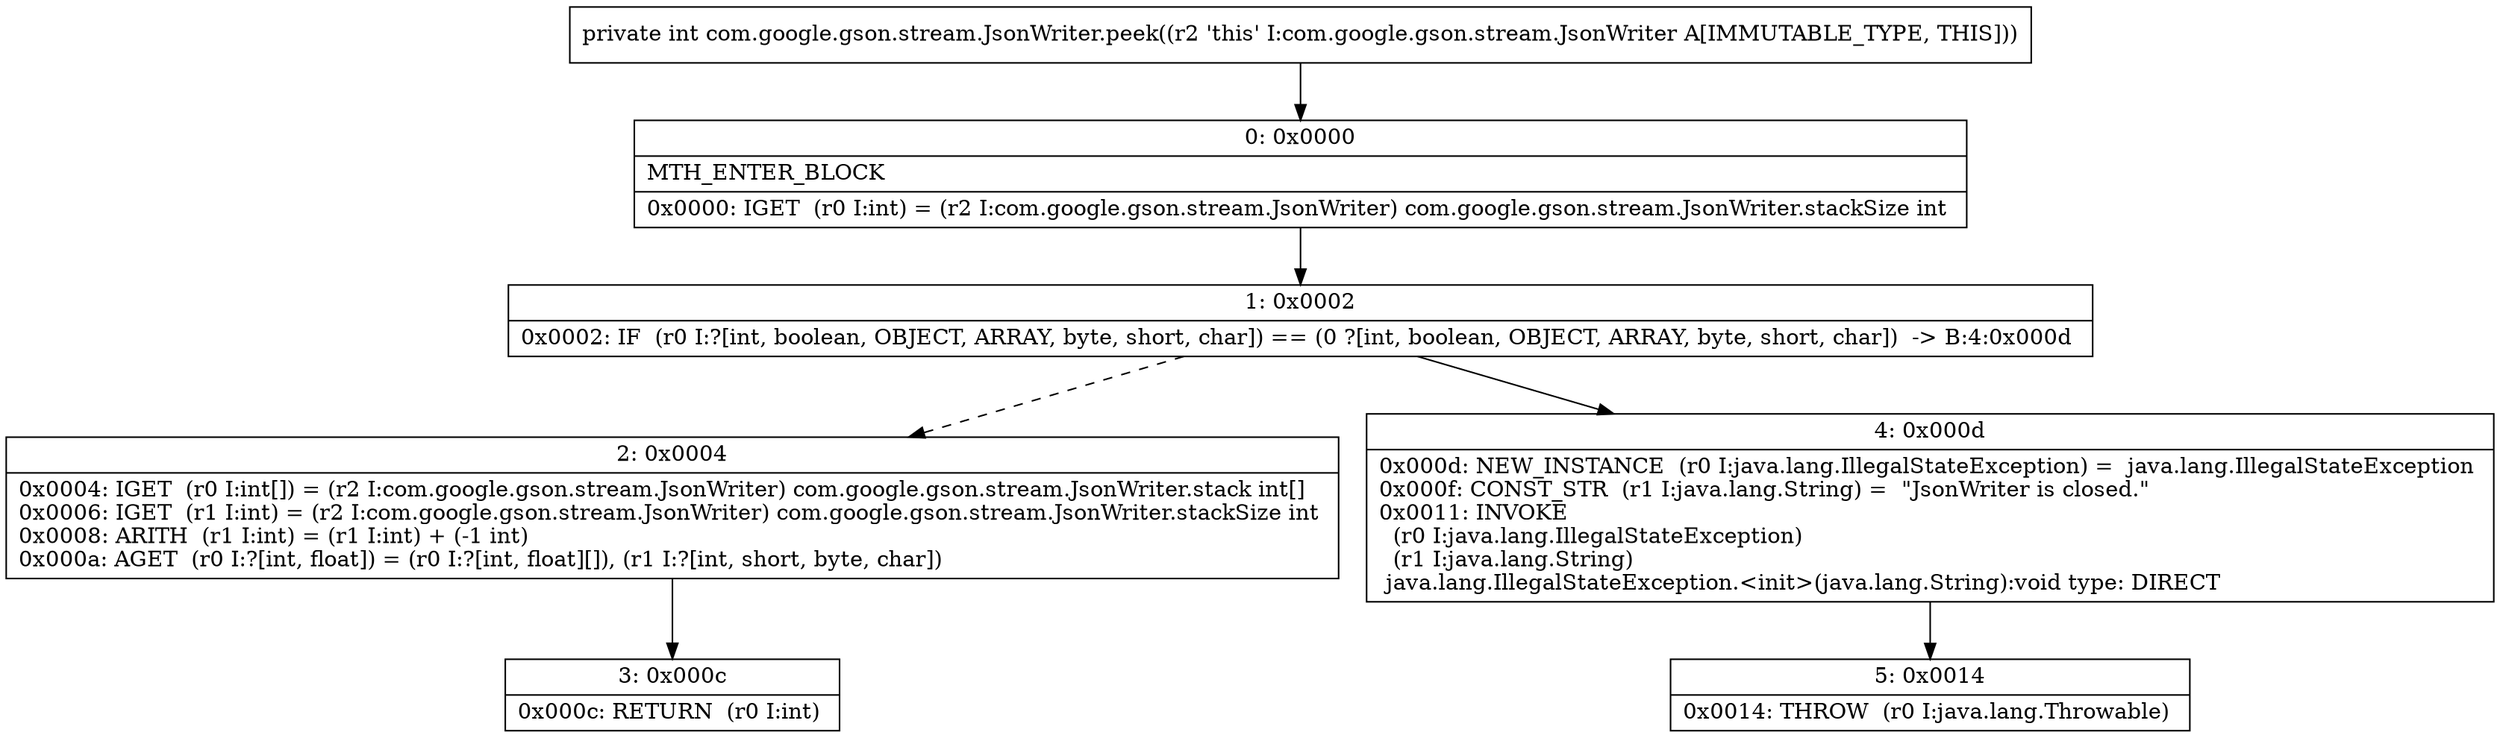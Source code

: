 digraph "CFG forcom.google.gson.stream.JsonWriter.peek()I" {
Node_0 [shape=record,label="{0\:\ 0x0000|MTH_ENTER_BLOCK\l|0x0000: IGET  (r0 I:int) = (r2 I:com.google.gson.stream.JsonWriter) com.google.gson.stream.JsonWriter.stackSize int \l}"];
Node_1 [shape=record,label="{1\:\ 0x0002|0x0002: IF  (r0 I:?[int, boolean, OBJECT, ARRAY, byte, short, char]) == (0 ?[int, boolean, OBJECT, ARRAY, byte, short, char])  \-\> B:4:0x000d \l}"];
Node_2 [shape=record,label="{2\:\ 0x0004|0x0004: IGET  (r0 I:int[]) = (r2 I:com.google.gson.stream.JsonWriter) com.google.gson.stream.JsonWriter.stack int[] \l0x0006: IGET  (r1 I:int) = (r2 I:com.google.gson.stream.JsonWriter) com.google.gson.stream.JsonWriter.stackSize int \l0x0008: ARITH  (r1 I:int) = (r1 I:int) + (\-1 int) \l0x000a: AGET  (r0 I:?[int, float]) = (r0 I:?[int, float][]), (r1 I:?[int, short, byte, char]) \l}"];
Node_3 [shape=record,label="{3\:\ 0x000c|0x000c: RETURN  (r0 I:int) \l}"];
Node_4 [shape=record,label="{4\:\ 0x000d|0x000d: NEW_INSTANCE  (r0 I:java.lang.IllegalStateException) =  java.lang.IllegalStateException \l0x000f: CONST_STR  (r1 I:java.lang.String) =  \"JsonWriter is closed.\" \l0x0011: INVOKE  \l  (r0 I:java.lang.IllegalStateException)\l  (r1 I:java.lang.String)\l java.lang.IllegalStateException.\<init\>(java.lang.String):void type: DIRECT \l}"];
Node_5 [shape=record,label="{5\:\ 0x0014|0x0014: THROW  (r0 I:java.lang.Throwable) \l}"];
MethodNode[shape=record,label="{private int com.google.gson.stream.JsonWriter.peek((r2 'this' I:com.google.gson.stream.JsonWriter A[IMMUTABLE_TYPE, THIS])) }"];
MethodNode -> Node_0;
Node_0 -> Node_1;
Node_1 -> Node_2[style=dashed];
Node_1 -> Node_4;
Node_2 -> Node_3;
Node_4 -> Node_5;
}

